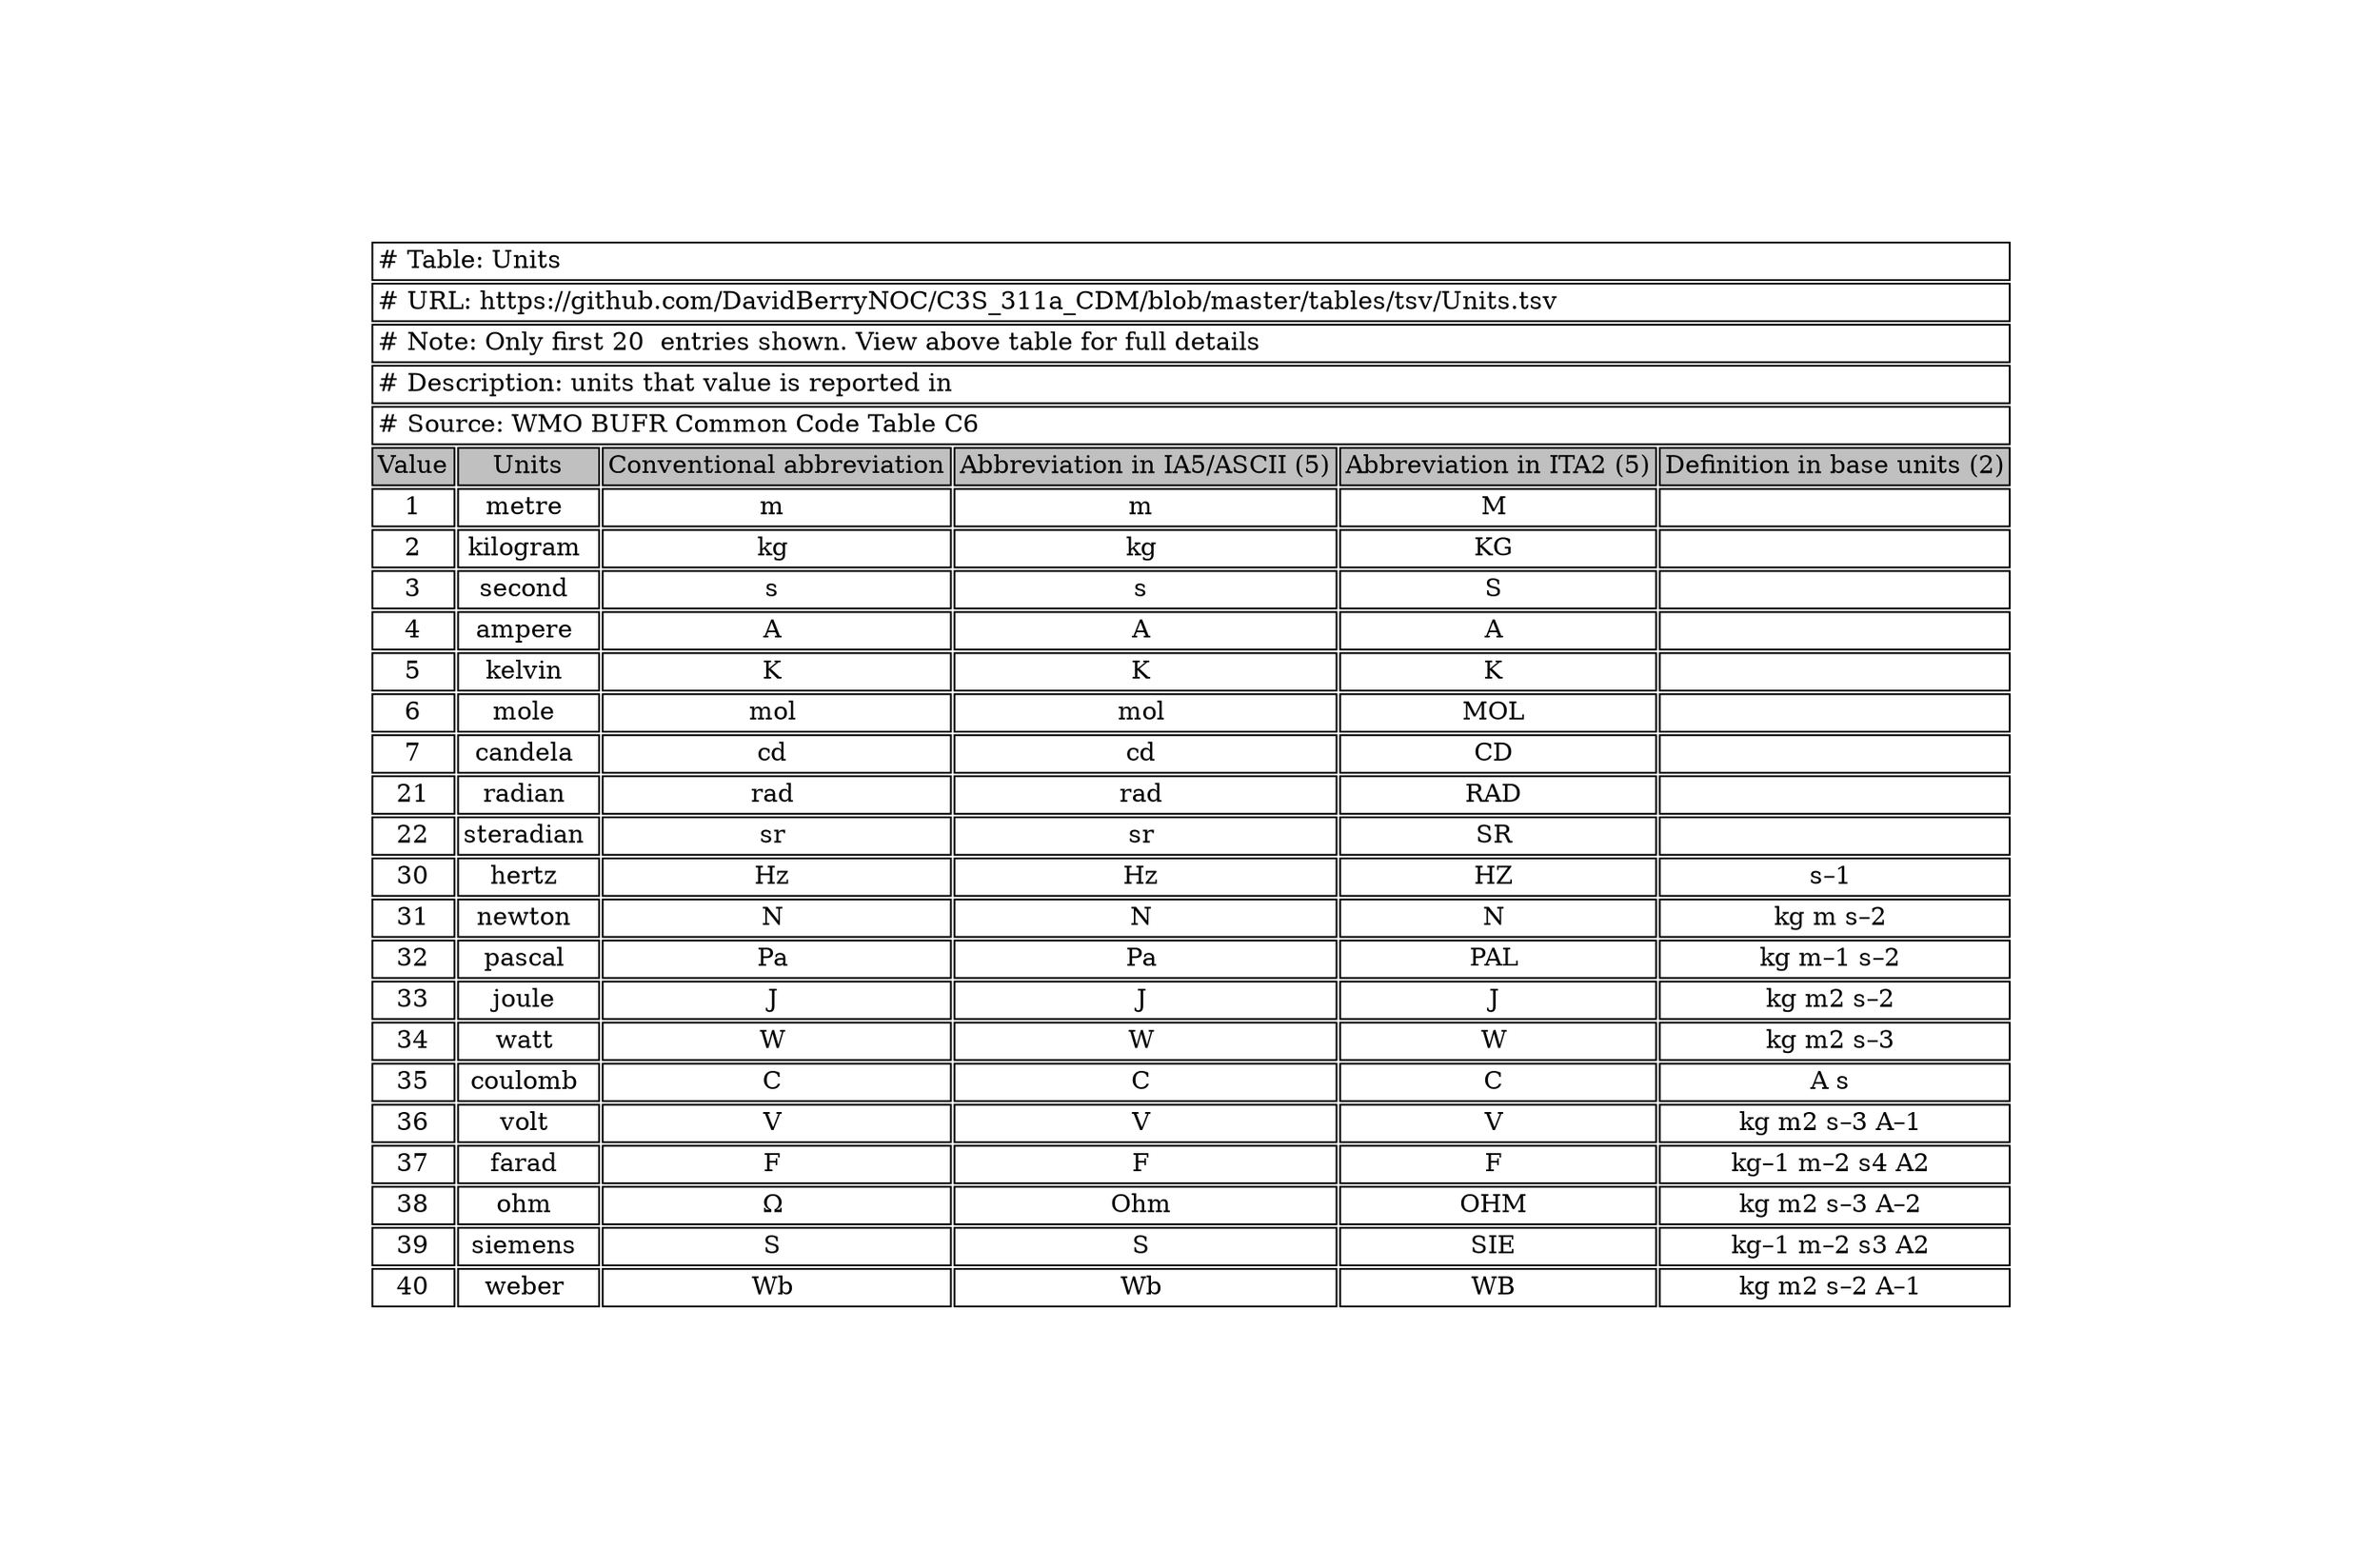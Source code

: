 digraph Units {
node [color=white]
Units [label=<<TABLE BORDER="0" CELLBORDER="1" CELLSPACING="2" COLOR="BLACK">
<TR><TD COLSPAN="6" ALIGN="left" PORT="head"># Table: Units</TD></TR>
<TR><TD COLSPAN="6" ALIGN="left"># URL: https://github.com/DavidBerryNOC/C3S_311a_CDM/blob/master/tables/tsv/Units.tsv</TD></TR>
<TR><TD COLSPAN="6" ALIGN="left"># Note: Only first 20  entries shown. View above table for full details</TD></TR>
<TR><TD ALIGN="left" COLSPAN="6"># Description: units that value is reported in</TD></TR>
<TR><TD ALIGN="left" COLSPAN="6"># Source: WMO BUFR Common Code Table C6</TD></TR>
<TR><TD BGCOLOR="GRAY">Value</TD><TD BGCOLOR="GRAY">Units</TD><TD BGCOLOR="GRAY">Conventional abbreviation</TD><TD BGCOLOR="GRAY">Abbreviation in IA5/ASCII (5)</TD><TD BGCOLOR="GRAY">Abbreviation in ITA2 (5)</TD><TD BGCOLOR="GRAY">Definition in base units (2)</TD></TR>
<TR><TD>1</TD><TD>metre </TD><TD>m </TD><TD>m </TD><TD>M </TD><TD></TD></TR>
<TR><TD>2</TD><TD>kilogram </TD><TD>kg </TD><TD>kg </TD><TD>KG </TD><TD></TD></TR>
<TR><TD>3</TD><TD>second </TD><TD>s </TD><TD>s </TD><TD>S </TD><TD></TD></TR>
<TR><TD>4</TD><TD>ampere </TD><TD>A </TD><TD>A </TD><TD>A </TD><TD></TD></TR>
<TR><TD>5</TD><TD>kelvin </TD><TD>K </TD><TD>K </TD><TD>K </TD><TD></TD></TR>
<TR><TD>6</TD><TD>mole </TD><TD>mol </TD><TD>mol </TD><TD>MOL </TD><TD></TD></TR>
<TR><TD>7</TD><TD>candela </TD><TD>cd </TD><TD>cd </TD><TD>CD </TD><TD></TD></TR>
<TR><TD>21</TD><TD>radian </TD><TD>rad </TD><TD>rad </TD><TD>RAD </TD><TD></TD></TR>
<TR><TD>22</TD><TD>steradian </TD><TD>sr </TD><TD>sr </TD><TD>SR </TD><TD></TD></TR>
<TR><TD>30</TD><TD>hertz </TD><TD>Hz </TD><TD>Hz </TD><TD>HZ </TD><TD>s–1 </TD></TR>
<TR><TD>31</TD><TD>newton </TD><TD>N </TD><TD>N </TD><TD>N </TD><TD>kg m s–2 </TD></TR>
<TR><TD>32</TD><TD>pascal </TD><TD>Pa </TD><TD>Pa </TD><TD>PAL </TD><TD>kg m–1 s–2 </TD></TR>
<TR><TD>33</TD><TD>joule </TD><TD>J </TD><TD>J </TD><TD>J </TD><TD>kg m2 s–2 </TD></TR>
<TR><TD>34</TD><TD>watt </TD><TD>W </TD><TD>W </TD><TD>W </TD><TD>kg m2 s–3 </TD></TR>
<TR><TD>35</TD><TD>coulomb </TD><TD>C </TD><TD>C </TD><TD>C </TD><TD>A s </TD></TR>
<TR><TD>36</TD><TD>volt </TD><TD>V </TD><TD>V </TD><TD>V </TD><TD>kg m2 s–3 A–1 </TD></TR>
<TR><TD>37</TD><TD>farad </TD><TD>F </TD><TD>F </TD><TD>F </TD><TD>kg–1 m–2 s4 A2 </TD></TR>
<TR><TD>38</TD><TD>ohm </TD><TD>&#8486; </TD><TD>Ohm </TD><TD>OHM </TD><TD>kg m2 s–3 A–2 </TD></TR>
<TR><TD>39</TD><TD>siemens </TD><TD>S </TD><TD>S </TD><TD>SIE </TD><TD>kg–1 m–2 s3 A2 </TD></TR>
<TR><TD>40</TD><TD>weber </TD><TD>Wb </TD><TD>Wb </TD><TD>WB </TD><TD>kg m2 s–2 A–1 </TD></TR>
</TABLE>>];
}
